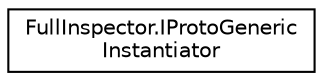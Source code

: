 digraph "Graphical Class Hierarchy"
{
  edge [fontname="Helvetica",fontsize="10",labelfontname="Helvetica",labelfontsize="10"];
  node [fontname="Helvetica",fontsize="10",shape=record];
  rankdir="LR";
  Node1 [label="FullInspector.IProtoGeneric\lInstantiator",height=0.2,width=0.4,color="black", fillcolor="white", style="filled",URL="$interface_full_inspector_1_1_i_proto_generic_instantiator.html",tooltip="This interface contains the methods necessary to instantiate a [ProtoGenericInstantiator] type with t..."];
}
